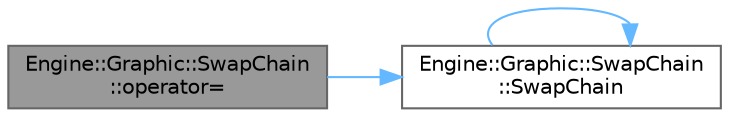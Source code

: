 digraph "Engine::Graphic::SwapChain::operator="
{
 // LATEX_PDF_SIZE
  bgcolor="transparent";
  edge [fontname=Helvetica,fontsize=10,labelfontname=Helvetica,labelfontsize=10];
  node [fontname=Helvetica,fontsize=10,shape=box,height=0.2,width=0.4];
  rankdir="LR";
  Node1 [id="Node000001",label="Engine::Graphic::SwapChain\l::operator=",height=0.2,width=0.4,color="gray40", fillcolor="grey60", style="filled", fontcolor="black",tooltip=" "];
  Node1 -> Node2 [id="edge1_Node000001_Node000002",color="steelblue1",style="solid",tooltip=" "];
  Node2 [id="Node000002",label="Engine::Graphic::SwapChain\l::SwapChain",height=0.2,width=0.4,color="grey40", fillcolor="white", style="filled",URL="$class_engine_1_1_graphic_1_1_swap_chain.html#a208b59075013656b07465a27246085c4",tooltip=" "];
  Node2 -> Node2 [id="edge2_Node000002_Node000002",color="steelblue1",style="solid",tooltip=" "];
}
